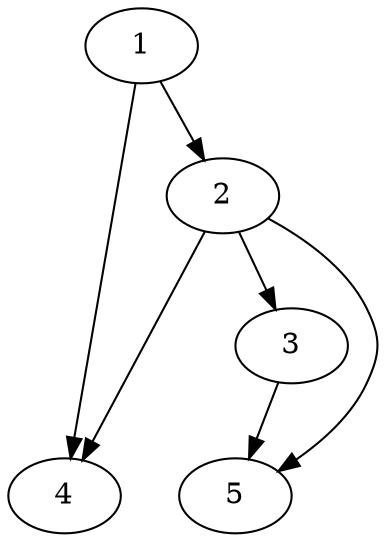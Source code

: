 strict digraph {


	"1" [  weight=0 ];

	"1" -> "4" [  weight=0 ];

	"1" -> "2" [  weight=0 ];

	"2" [  weight=0 ];

	"2" -> "3" [  weight=0 ];

	"2" -> "4" [  weight=0 ];

	"2" -> "5" [  weight=0 ];

	"3" [  weight=0 ];

	"3" -> "5" [  weight=0 ];

	"4" [  weight=0 ];

	"5" [  weight=0 ];

}
